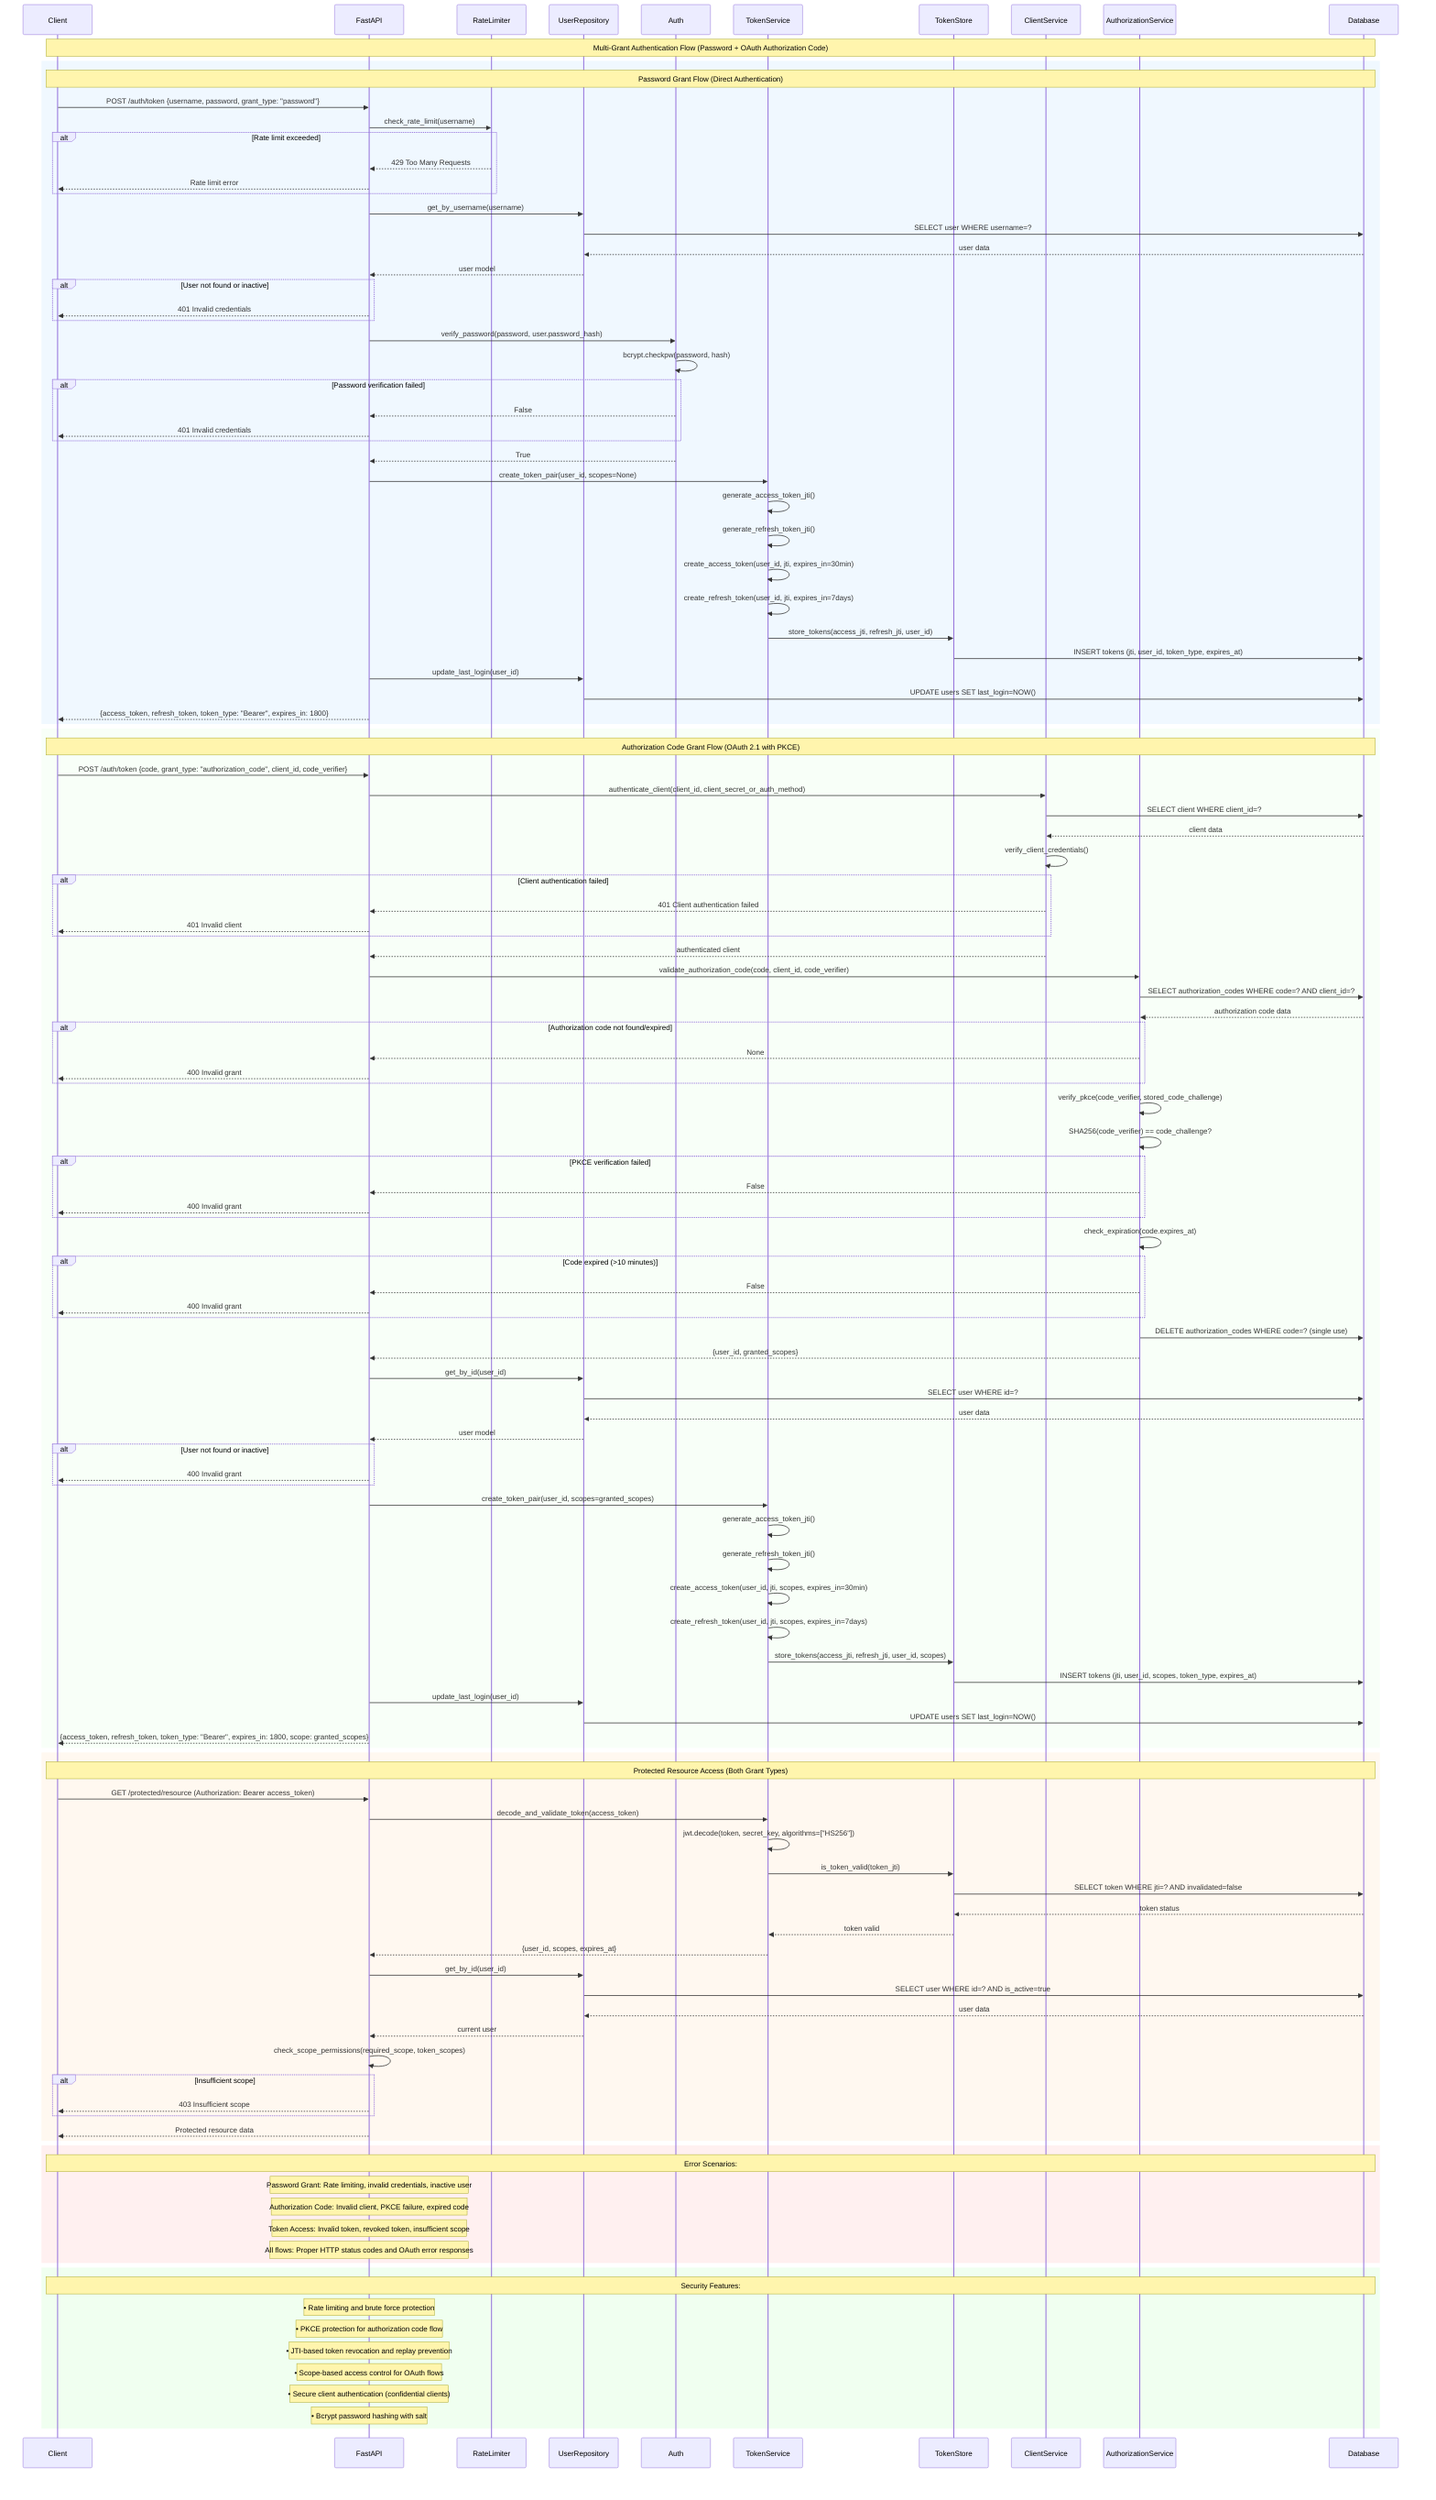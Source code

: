 sequenceDiagram
    participant C as Client
    participant F as FastAPI
    participant R as RateLimiter
    participant U as UserRepository
    participant A as Auth
    participant T as TokenService
    participant S as TokenStore
    participant CS as ClientService
    participant AS as AuthorizationService
    participant D as Database

    Note over C,D: Multi-Grant Authentication Flow (Password + OAuth Authorization Code)

    %% Password Grant Flow (existing)
    rect rgb(240, 248, 255)
        Note over C,D: Password Grant Flow (Direct Authentication)
        
        C->>F: POST /auth/token {username, password, grant_type: "password"}
        F->>R: check_rate_limit(username)
        alt Rate limit exceeded
            R-->>F: 429 Too Many Requests
            F-->>C: Rate limit error
        end
        
        F->>U: get_by_username(username)
        U->>D: SELECT user WHERE username=?
        D-->>U: user data
        U-->>F: user model
        
        alt User not found or inactive
            F-->>C: 401 Invalid credentials
        end
        
        F->>A: verify_password(password, user.password_hash)
        A->>A: bcrypt.checkpw(password, hash)
        alt Password verification failed
            A-->>F: False
            F-->>C: 401 Invalid credentials
        end
        A-->>F: True
        
        F->>T: create_token_pair(user_id, scopes=None)
        T->>T: generate_access_token_jti()
        T->>T: generate_refresh_token_jti()
        T->>T: create_access_token(user_id, jti, expires_in=30min)
        T->>T: create_refresh_token(user_id, jti, expires_in=7days)
        T->>S: store_tokens(access_jti, refresh_jti, user_id)
        S->>D: INSERT tokens (jti, user_id, token_type, expires_at)
        
        F->>U: update_last_login(user_id)
        U->>D: UPDATE users SET last_login=NOW()
        
        F-->>C: {access_token, refresh_token, token_type: "Bearer", expires_in: 1800}
    end

    %% OAuth Authorization Code Grant Flow (new)
    rect rgb(248, 255, 248)
        Note over C,D: Authorization Code Grant Flow (OAuth 2.1 with PKCE)
        
        C->>F: POST /auth/token {code, grant_type: "authorization_code", client_id, code_verifier}
        
        F->>CS: authenticate_client(client_id, client_secret_or_auth_method)
        CS->>D: SELECT client WHERE client_id=?
        D-->>CS: client data
        CS->>CS: verify_client_credentials()
        alt Client authentication failed
            CS-->>F: 401 Client authentication failed  
            F-->>C: 401 Invalid client
        end
        CS-->>F: authenticated client
        
        F->>AS: validate_authorization_code(code, client_id, code_verifier)
        AS->>D: SELECT authorization_codes WHERE code=? AND client_id=?
        D-->>AS: authorization code data
        
        alt Authorization code not found/expired
            AS-->>F: None
            F-->>C: 400 Invalid grant
        end
        
        AS->>AS: verify_pkce(code_verifier, stored_code_challenge)
        AS->>AS: SHA256(code_verifier) == code_challenge?
        alt PKCE verification failed
            AS-->>F: False
            F-->>C: 400 Invalid grant
        end
        
        AS->>AS: check_expiration(code.expires_at)
        alt Code expired (>10 minutes)
            AS-->>F: False  
            F-->>C: 400 Invalid grant
        end
        
        AS->>D: DELETE authorization_codes WHERE code=? (single use)
        AS-->>F: {user_id, granted_scopes}
        
        F->>U: get_by_id(user_id)
        U->>D: SELECT user WHERE id=?
        D-->>U: user data
        U-->>F: user model
        
        alt User not found or inactive
            F-->>C: 400 Invalid grant
        end
        
        F->>T: create_token_pair(user_id, scopes=granted_scopes)
        T->>T: generate_access_token_jti()
        T->>T: generate_refresh_token_jti()
        T->>T: create_access_token(user_id, jti, scopes, expires_in=30min)
        T->>T: create_refresh_token(user_id, jti, scopes, expires_in=7days)
        T->>S: store_tokens(access_jti, refresh_jti, user_id, scopes)
        S->>D: INSERT tokens (jti, user_id, scopes, token_type, expires_at)
        
        F->>U: update_last_login(user_id)
        U->>D: UPDATE users SET last_login=NOW()
        
        F-->>C: {access_token, refresh_token, token_type: "Bearer", expires_in: 1800, scope: granted_scopes}
    end

    %% Common token validation for API access
    rect rgb(255, 248, 240)
        Note over C,D: Protected Resource Access (Both Grant Types)
        
        C->>F: GET /protected/resource (Authorization: Bearer access_token)
        F->>T: decode_and_validate_token(access_token)
        T->>T: jwt.decode(token, secret_key, algorithms=["HS256"])
        T->>S: is_token_valid(token_jti)
        S->>D: SELECT token WHERE jti=? AND invalidated=false
        D-->>S: token status
        S-->>T: token valid
        T-->>F: {user_id, scopes, expires_at}
        
        F->>U: get_by_id(user_id)
        U->>D: SELECT user WHERE id=? AND is_active=true
        D-->>U: user data
        U-->>F: current user
        
        F->>F: check_scope_permissions(required_scope, token_scopes)
        alt Insufficient scope
            F-->>C: 403 Insufficient scope
        end
        
        F-->>C: Protected resource data
    end

    %% Error handling summary
    rect rgb(255, 240, 240)
        Note over C,D: Error Scenarios:
        Note over F: Password Grant: Rate limiting, invalid credentials, inactive user
        Note over F: Authorization Code: Invalid client, PKCE failure, expired code
        Note over F: Token Access: Invalid token, revoked token, insufficient scope
        Note over F: All flows: Proper HTTP status codes and OAuth error responses
    end

    %% Security features summary  
    rect rgb(240, 255, 240)
        Note over C,D: Security Features:
        Note over F: • Rate limiting and brute force protection
        Note over F: • PKCE protection for authorization code flow  
        Note over F: • JTI-based token revocation and replay prevention
        Note over F: • Scope-based access control for OAuth flows
        Note over F: • Secure client authentication (confidential clients)
        Note over F: • Bcrypt password hashing with salt
    end